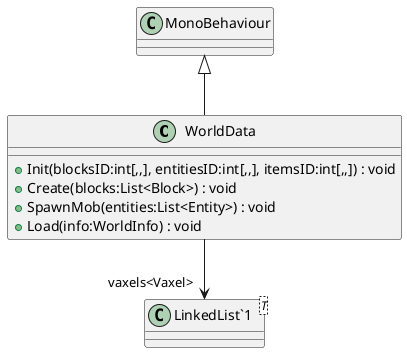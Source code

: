 @startuml
class WorldData {
    + Init(blocksID:int[,,], entitiesID:int[,,], itemsID:int[,,]) : void
    + Create(blocks:List<Block>) : void
    + SpawnMob(entities:List<Entity>) : void
    + Load(info:WorldInfo) : void
}
class "LinkedList`1"<T> {
}
MonoBehaviour <|-- WorldData
WorldData --> "vaxels<Vaxel>" "LinkedList`1"
@enduml
